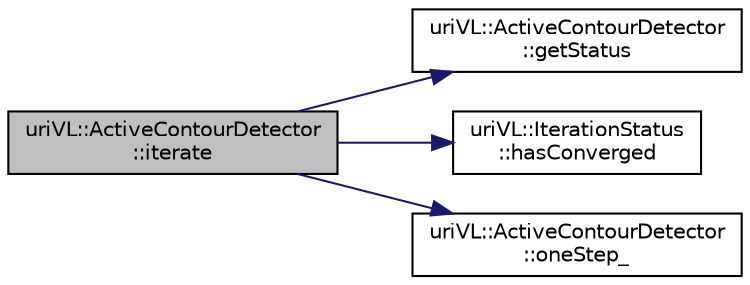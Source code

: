 digraph "uriVL::ActiveContourDetector::iterate"
{
  edge [fontname="Helvetica",fontsize="10",labelfontname="Helvetica",labelfontsize="10"];
  node [fontname="Helvetica",fontsize="10",shape=record];
  rankdir="LR";
  Node1 [label="uriVL::ActiveContourDetector\l::iterate",height=0.2,width=0.4,color="black", fillcolor="grey75", style="filled", fontcolor="black"];
  Node1 -> Node2 [color="midnightblue",fontsize="10",style="solid",fontname="Helvetica"];
  Node2 [label="uriVL::ActiveContourDetector\l::getStatus",height=0.2,width=0.4,color="black", fillcolor="white", style="filled",URL="$classuriVL_1_1ActiveContourDetector.html#ac90fa3ddb55cb2b348d159faba111603",tooltip="Returns the current iteration status without computing an iteration step. "];
  Node1 -> Node3 [color="midnightblue",fontsize="10",style="solid",fontname="Helvetica"];
  Node3 [label="uriVL::IterationStatus\l::hasConverged",height=0.2,width=0.4,color="black", fillcolor="white", style="filled",URL="$classuriVL_1_1IterationStatus.html#ac8e440ecd5cb5822b0d7926431cfc10d",tooltip="Indicates whether the iteration has converged. "];
  Node1 -> Node4 [color="midnightblue",fontsize="10",style="solid",fontname="Helvetica"];
  Node4 [label="uriVL::ActiveContourDetector\l::oneStep_",height=0.2,width=0.4,color="black", fillcolor="white", style="filled",URL="$classuriVL_1_1ActiveContourDetector.html#ac5454dcff791334aecffc4a0eab63686",tooltip="Applies one iteration of the contour determination algorithm. "];
}
